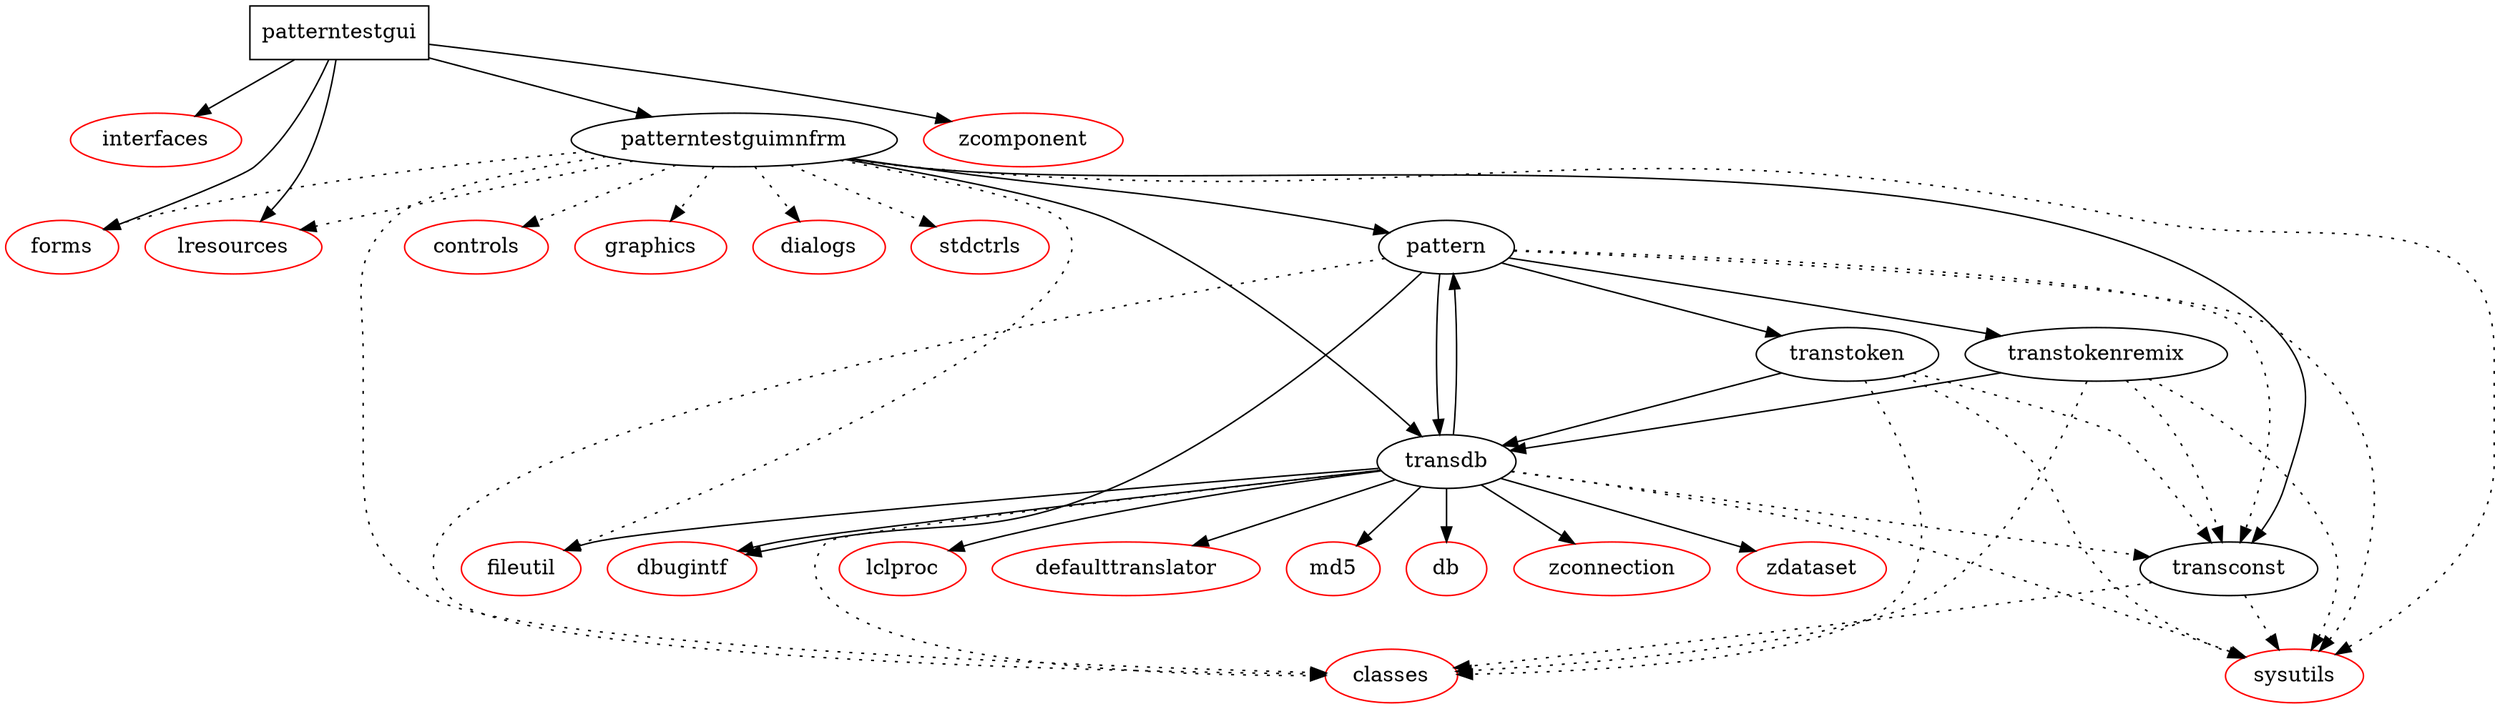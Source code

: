 digraph output {
patterntestgui [shape=box]
patterntestgui->interfaces
interfaces [color=red]
patterntestgui->forms
forms [color=red]
patterntestgui->patterntestguimnfrm
node [shape=ellipse]
edge [style=dotted]
patterntestguimnfrm->classes
classes [color=red]
edge [style=dotted]
patterntestguimnfrm->sysutils
sysutils [color=red]
edge [style=dotted]
patterntestguimnfrm->fileutil
fileutil [color=red]
edge [style=dotted]
patterntestguimnfrm->lresources
lresources [color=red]
edge [style=dotted]
patterntestguimnfrm->forms
edge [style=dotted]
patterntestguimnfrm->controls
controls [color=red]
edge [style=dotted]
patterntestguimnfrm->graphics
graphics [color=red]
edge [style=dotted]
patterntestguimnfrm->dialogs
dialogs [color=red]
edge [style=dotted]
patterntestguimnfrm->stdctrls
stdctrls [color=red]
edge [style=solid]
patterntestguimnfrm->pattern
node [shape=ellipse]
edge [style=dotted]
pattern->classes
edge [style=dotted]
pattern->sysutils
edge [style=dotted]
pattern->transconst
node [shape=ellipse]
edge [style=dotted]
transconst->classes
edge [style=dotted]
transconst->sysutils
edge [style=solid]
pattern->transtoken
node [shape=ellipse]
edge [style=dotted]
transtoken->classes
edge [style=dotted]
transtoken->sysutils
edge [style=dotted]
transtoken->transconst
edge [style=solid]
transtoken->transdb
node [shape=ellipse]
edge [style=dotted]
transdb->classes
edge [style=dotted]
transdb->sysutils
edge [style=dotted]
transdb->transconst
edge [style=solid]
transdb->md5
md5 [color=red]
edge [style=solid]
transdb->db
db [color=red]
edge [style=solid]
transdb->zconnection
zconnection [color=red]
edge [style=solid]
transdb->zdataset
zdataset [color=red]
edge [style=solid]
transdb->pattern
edge [style=solid]
transdb->dbugintf
dbugintf [color=red]
edge [style=solid]
transdb->lclproc
lclproc [color=red]
edge [style=solid]
transdb->defaulttranslator
defaulttranslator [color=red]
edge [style=solid]
transdb->fileutil
edge [style=solid]
pattern->transtokenremix
node [shape=ellipse]
edge [style=dotted]
transtokenremix->classes
edge [style=dotted]
transtokenremix->sysutils
edge [style=dotted]
transtokenremix->transconst
edge [style=solid]
transtokenremix->transdb
edge [style=solid]
pattern->transdb
edge [style=solid]
pattern->dbugintf
edge [style=solid]
patterntestguimnfrm->transdb
edge [style=solid]
patterntestguimnfrm->transconst
patterntestgui->lresources
patterntestgui->zcomponent
zcomponent [color=red]
}
